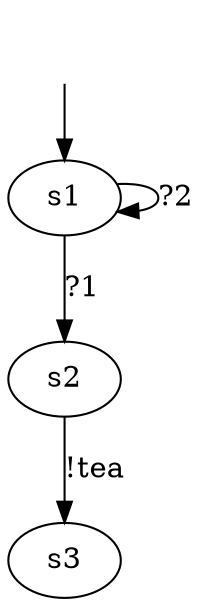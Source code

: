 digraph {
s1 [label=s1];
s2 [label=s2];
s3 [label=s3];

s1 -> s1  [label="?2"];
s1 -> s2  [label="?1"];
s2 -> s3  [label="!tea"];


__start0 [label="", shape=none];
__start0 -> s1  [label=""];
}

